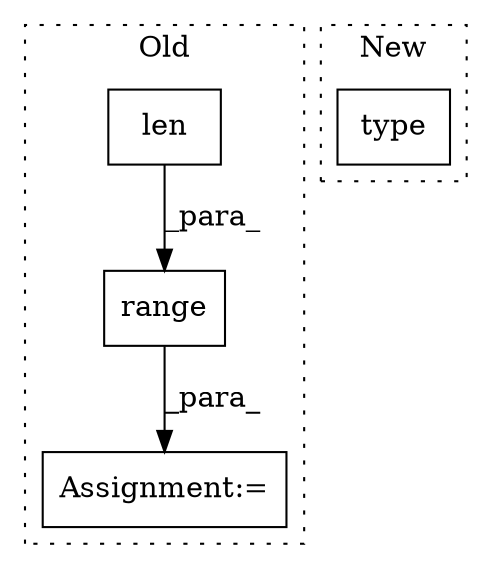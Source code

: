 digraph G {
subgraph cluster0 {
1 [label="range" a="32" s="6753,6773" l="6,1" shape="box"];
3 [label="Assignment:=" a="7" s="6746" l="58" shape="box"];
4 [label="len" a="32" s="6759,6772" l="4,1" shape="box"];
label = "Old";
style="dotted";
}
subgraph cluster1 {
2 [label="type" a="32" s="6448,6467" l="5,1" shape="box"];
label = "New";
style="dotted";
}
1 -> 3 [label="_para_"];
4 -> 1 [label="_para_"];
}